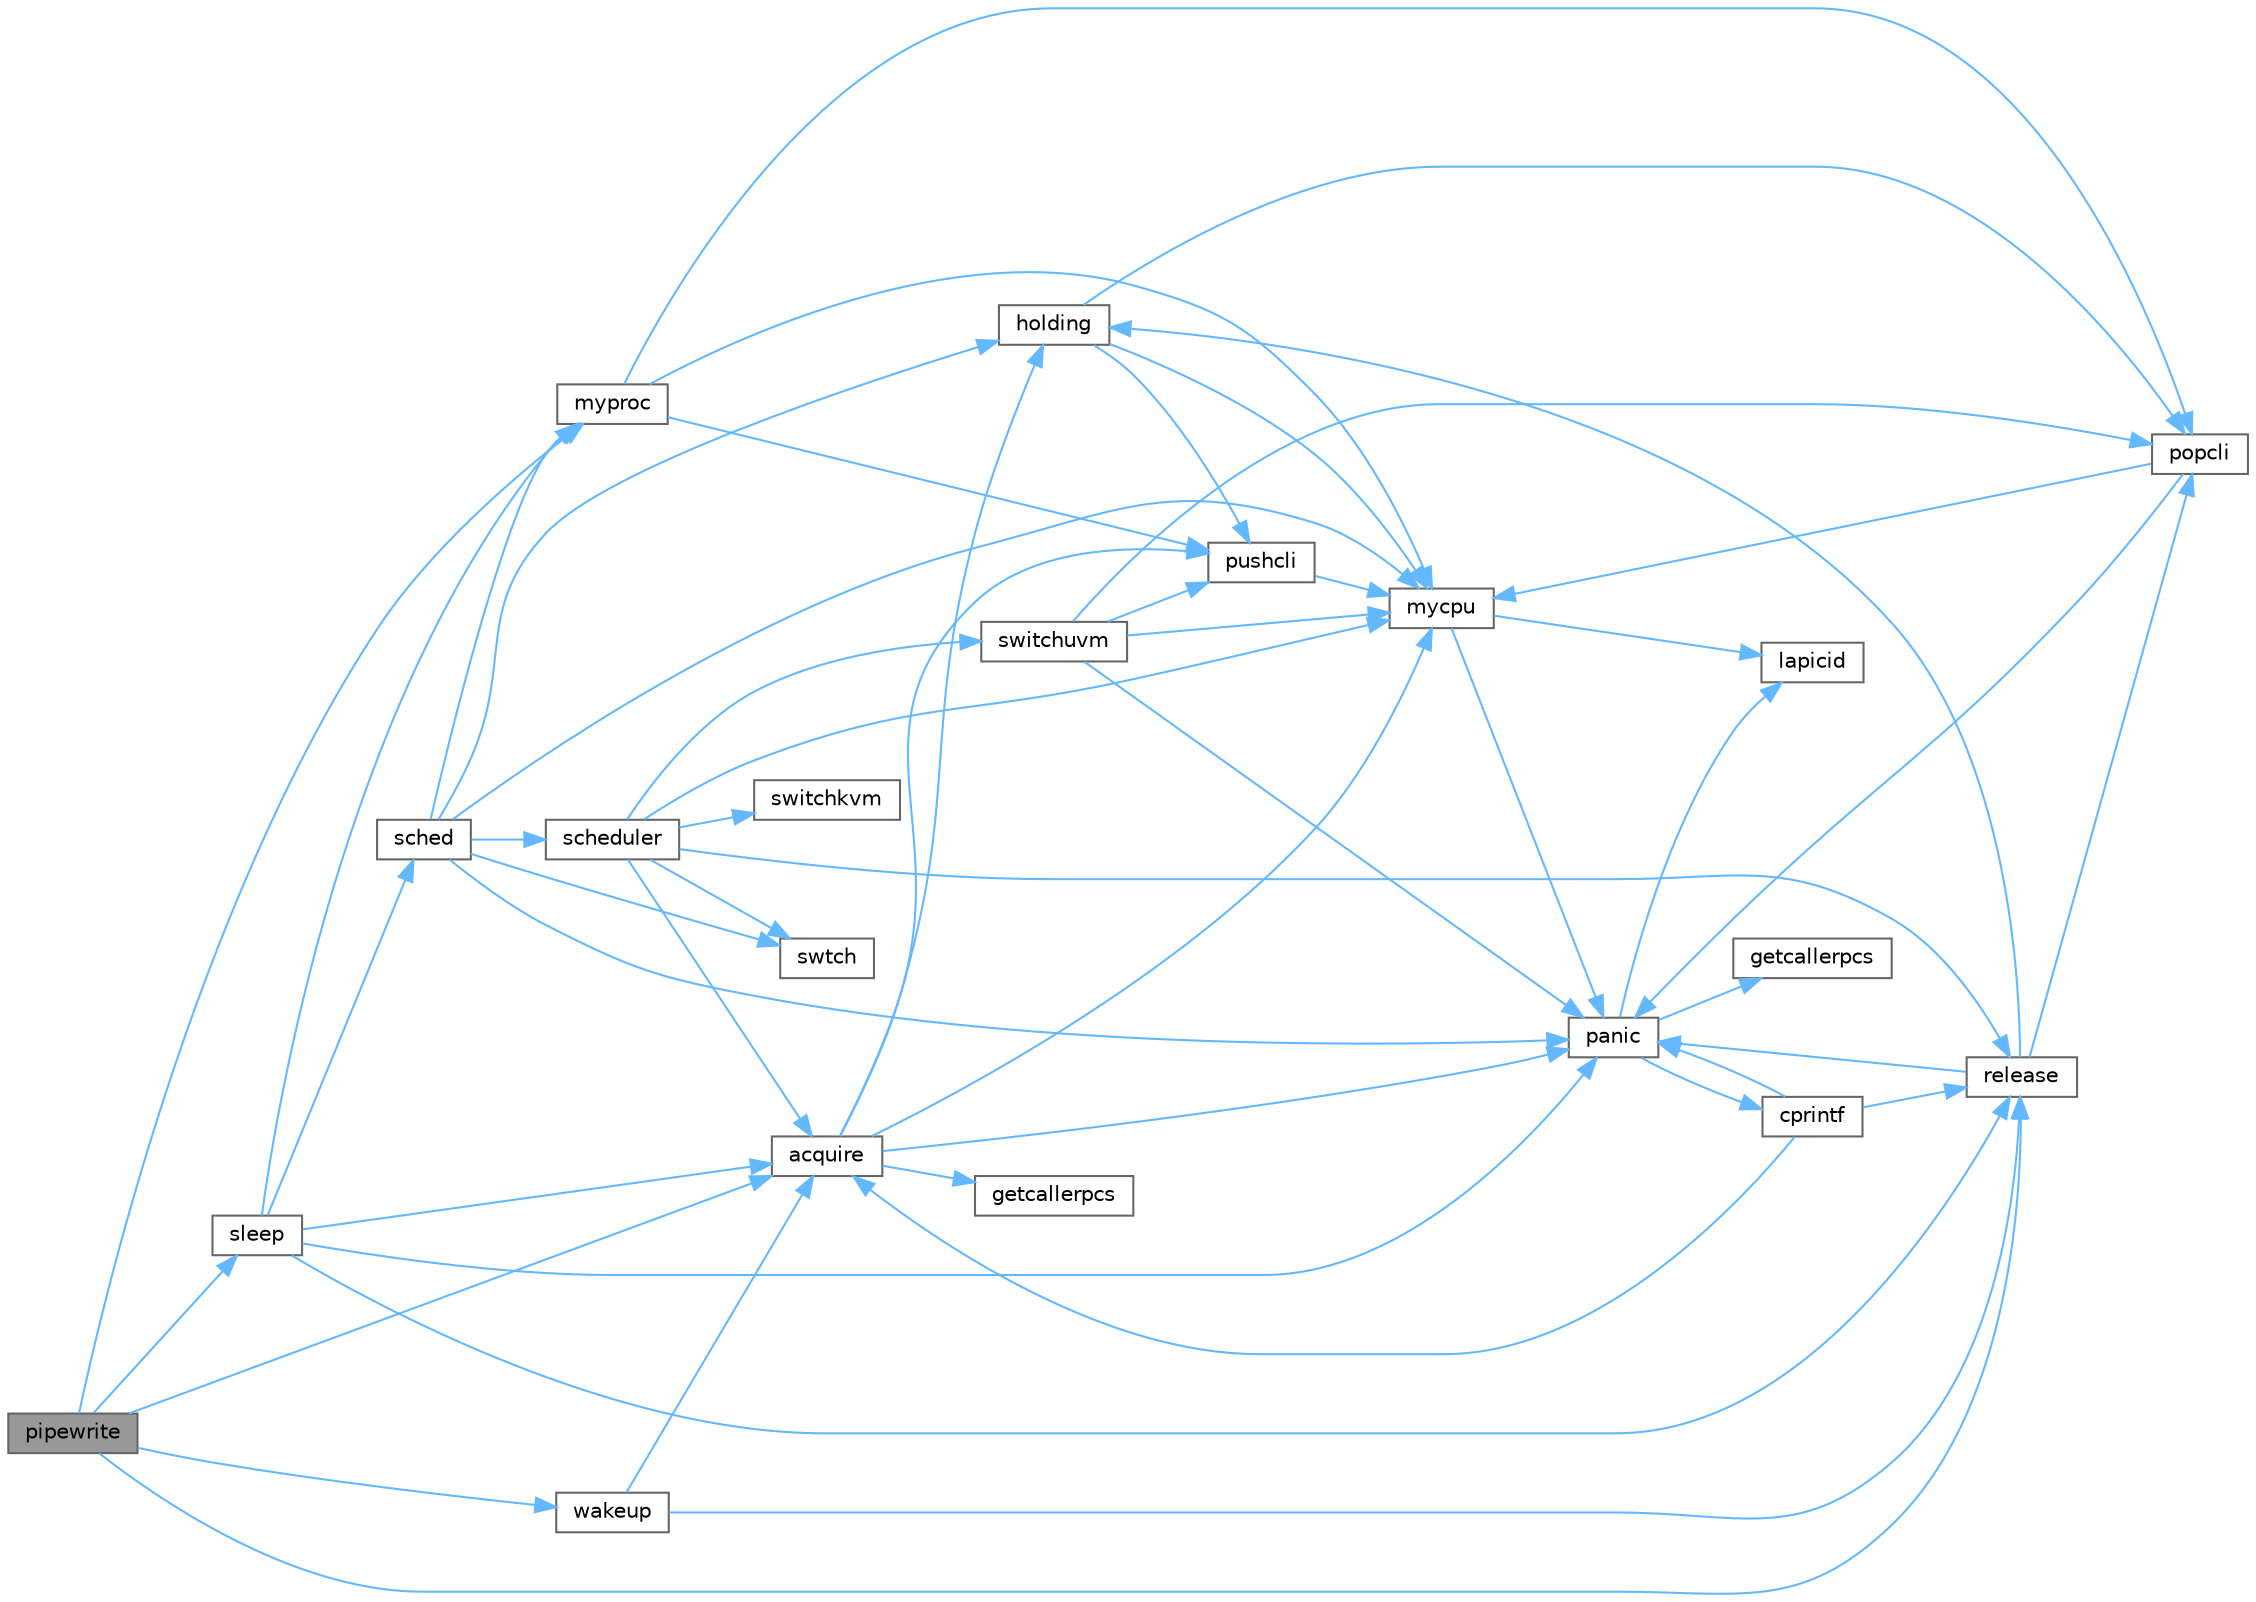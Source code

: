 digraph "pipewrite"
{
 // LATEX_PDF_SIZE
  bgcolor="transparent";
  edge [fontname=Helvetica,fontsize=10,labelfontname=Helvetica,labelfontsize=10];
  node [fontname=Helvetica,fontsize=10,shape=box,height=0.2,width=0.4];
  rankdir="LR";
  Node1 [id="Node000001",label="pipewrite",height=0.2,width=0.4,color="gray40", fillcolor="grey60", style="filled", fontcolor="black",tooltip=" "];
  Node1 -> Node2 [id="edge54_Node000001_Node000002",color="steelblue1",style="solid",tooltip=" "];
  Node2 [id="Node000002",label="acquire",height=0.2,width=0.4,color="grey40", fillcolor="white", style="filled",URL="$d3/d2d/spinlock_8c.html#aed377f16a085b00de3a4b32392adbdfb",tooltip=" "];
  Node2 -> Node3 [id="edge55_Node000002_Node000003",color="steelblue1",style="solid",tooltip=" "];
  Node3 [id="Node000003",label="getcallerpcs",height=0.2,width=0.4,color="grey40", fillcolor="white", style="filled",URL="$d3/d2d/spinlock_8c.html#a6ac35304ea80f01086b47edcc2328010",tooltip=" "];
  Node2 -> Node4 [id="edge56_Node000002_Node000004",color="steelblue1",style="solid",tooltip=" "];
  Node4 [id="Node000004",label="holding",height=0.2,width=0.4,color="grey40", fillcolor="white", style="filled",URL="$d3/d2d/spinlock_8c.html#aea48df3e5cfb903179ad3dc78ab502d9",tooltip=" "];
  Node4 -> Node5 [id="edge57_Node000004_Node000005",color="steelblue1",style="solid",tooltip=" "];
  Node5 [id="Node000005",label="mycpu",height=0.2,width=0.4,color="grey40", fillcolor="white", style="filled",URL="$d3/dda/proc_8c.html#ad427959ad025dabd8cd393b27ec39160",tooltip=" "];
  Node5 -> Node6 [id="edge58_Node000005_Node000006",color="steelblue1",style="solid",tooltip=" "];
  Node6 [id="Node000006",label="lapicid",height=0.2,width=0.4,color="grey40", fillcolor="white", style="filled",URL="$dc/df6/lapic_8c.html#a627f7996b64f99d885244a5102c85164",tooltip=" "];
  Node5 -> Node7 [id="edge59_Node000005_Node000007",color="steelblue1",style="solid",tooltip=" "];
  Node7 [id="Node000007",label="panic",height=0.2,width=0.4,color="grey40", fillcolor="white", style="filled",URL="$d0/d56/console_8c.html#a95c0aca5d6d7487933984f08b189917a",tooltip=" "];
  Node7 -> Node8 [id="edge60_Node000007_Node000008",color="steelblue1",style="solid",tooltip=" "];
  Node8 [id="Node000008",label="cprintf",height=0.2,width=0.4,color="grey40", fillcolor="white", style="filled",URL="$d0/d56/console_8c.html#a90f0742d846503e4ed1804f1df421ec6",tooltip=" "];
  Node8 -> Node2 [id="edge61_Node000008_Node000002",color="steelblue1",style="solid",tooltip=" "];
  Node8 -> Node7 [id="edge62_Node000008_Node000007",color="steelblue1",style="solid",tooltip=" "];
  Node8 -> Node9 [id="edge63_Node000008_Node000009",color="steelblue1",style="solid",tooltip=" "];
  Node9 [id="Node000009",label="release",height=0.2,width=0.4,color="grey40", fillcolor="white", style="filled",URL="$d3/d2d/spinlock_8c.html#a1cee376aa9a00e754bf5481cd5f3d97b",tooltip=" "];
  Node9 -> Node4 [id="edge64_Node000009_Node000004",color="steelblue1",style="solid",tooltip=" "];
  Node9 -> Node7 [id="edge65_Node000009_Node000007",color="steelblue1",style="solid",tooltip=" "];
  Node9 -> Node10 [id="edge66_Node000009_Node000010",color="steelblue1",style="solid",tooltip=" "];
  Node10 [id="Node000010",label="popcli",height=0.2,width=0.4,color="grey40", fillcolor="white", style="filled",URL="$d3/d2d/spinlock_8c.html#ae3424f669269fef400ce29c3aeb43fdb",tooltip=" "];
  Node10 -> Node5 [id="edge67_Node000010_Node000005",color="steelblue1",style="solid",tooltip=" "];
  Node10 -> Node7 [id="edge68_Node000010_Node000007",color="steelblue1",style="solid",tooltip=" "];
  Node7 -> Node11 [id="edge69_Node000007_Node000011",color="steelblue1",style="solid",tooltip=" "];
  Node11 [id="Node000011",label="getcallerpcs",height=0.2,width=0.4,color="grey40", fillcolor="white", style="filled",URL="$d5/d64/defs_8h.html#a4105de9e2969515d6c6c795c4386f69f",tooltip=" "];
  Node7 -> Node6 [id="edge70_Node000007_Node000006",color="steelblue1",style="solid",tooltip=" "];
  Node4 -> Node10 [id="edge71_Node000004_Node000010",color="steelblue1",style="solid",tooltip=" "];
  Node4 -> Node12 [id="edge72_Node000004_Node000012",color="steelblue1",style="solid",tooltip=" "];
  Node12 [id="Node000012",label="pushcli",height=0.2,width=0.4,color="grey40", fillcolor="white", style="filled",URL="$d3/d2d/spinlock_8c.html#a206b749d1b7768dadce61cbcde7e0f1c",tooltip=" "];
  Node12 -> Node5 [id="edge73_Node000012_Node000005",color="steelblue1",style="solid",tooltip=" "];
  Node2 -> Node5 [id="edge74_Node000002_Node000005",color="steelblue1",style="solid",tooltip=" "];
  Node2 -> Node7 [id="edge75_Node000002_Node000007",color="steelblue1",style="solid",tooltip=" "];
  Node2 -> Node12 [id="edge76_Node000002_Node000012",color="steelblue1",style="solid",tooltip=" "];
  Node1 -> Node13 [id="edge77_Node000001_Node000013",color="steelblue1",style="solid",tooltip=" "];
  Node13 [id="Node000013",label="myproc",height=0.2,width=0.4,color="grey40", fillcolor="white", style="filled",URL="$d3/dda/proc_8c.html#a41af0935f3989aae450cf8988cd9c3a9",tooltip=" "];
  Node13 -> Node5 [id="edge78_Node000013_Node000005",color="steelblue1",style="solid",tooltip=" "];
  Node13 -> Node10 [id="edge79_Node000013_Node000010",color="steelblue1",style="solid",tooltip=" "];
  Node13 -> Node12 [id="edge80_Node000013_Node000012",color="steelblue1",style="solid",tooltip=" "];
  Node1 -> Node9 [id="edge81_Node000001_Node000009",color="steelblue1",style="solid",tooltip=" "];
  Node1 -> Node14 [id="edge82_Node000001_Node000014",color="steelblue1",style="solid",tooltip=" "];
  Node14 [id="Node000014",label="sleep",height=0.2,width=0.4,color="grey40", fillcolor="white", style="filled",URL="$d3/dda/proc_8c.html#ae70cc0370342e46f6db3bec367232457",tooltip=" "];
  Node14 -> Node2 [id="edge83_Node000014_Node000002",color="steelblue1",style="solid",tooltip=" "];
  Node14 -> Node13 [id="edge84_Node000014_Node000013",color="steelblue1",style="solid",tooltip=" "];
  Node14 -> Node7 [id="edge85_Node000014_Node000007",color="steelblue1",style="solid",tooltip=" "];
  Node14 -> Node9 [id="edge86_Node000014_Node000009",color="steelblue1",style="solid",tooltip=" "];
  Node14 -> Node15 [id="edge87_Node000014_Node000015",color="steelblue1",style="solid",tooltip=" "];
  Node15 [id="Node000015",label="sched",height=0.2,width=0.4,color="grey40", fillcolor="white", style="filled",URL="$d3/dda/proc_8c.html#ad788da91743c333b5bed7c4a0dd12365",tooltip=" "];
  Node15 -> Node4 [id="edge88_Node000015_Node000004",color="steelblue1",style="solid",tooltip=" "];
  Node15 -> Node5 [id="edge89_Node000015_Node000005",color="steelblue1",style="solid",tooltip=" "];
  Node15 -> Node13 [id="edge90_Node000015_Node000013",color="steelblue1",style="solid",tooltip=" "];
  Node15 -> Node7 [id="edge91_Node000015_Node000007",color="steelblue1",style="solid",tooltip=" "];
  Node15 -> Node16 [id="edge92_Node000015_Node000016",color="steelblue1",style="solid",tooltip=" "];
  Node16 [id="Node000016",label="scheduler",height=0.2,width=0.4,color="grey40", fillcolor="white", style="filled",URL="$d3/dda/proc_8c.html#a9fa00b0be5d3c4781048861e2506eb63",tooltip=" "];
  Node16 -> Node2 [id="edge93_Node000016_Node000002",color="steelblue1",style="solid",tooltip=" "];
  Node16 -> Node5 [id="edge94_Node000016_Node000005",color="steelblue1",style="solid",tooltip=" "];
  Node16 -> Node9 [id="edge95_Node000016_Node000009",color="steelblue1",style="solid",tooltip=" "];
  Node16 -> Node17 [id="edge96_Node000016_Node000017",color="steelblue1",style="solid",tooltip=" "];
  Node17 [id="Node000017",label="switchkvm",height=0.2,width=0.4,color="grey40", fillcolor="white", style="filled",URL="$de/de9/vm_8c.html#a02ca0670bc1fe12e38453082631ff360",tooltip=" "];
  Node16 -> Node18 [id="edge97_Node000016_Node000018",color="steelblue1",style="solid",tooltip=" "];
  Node18 [id="Node000018",label="switchuvm",height=0.2,width=0.4,color="grey40", fillcolor="white", style="filled",URL="$de/de9/vm_8c.html#a87c90f0ab2a1b11c2b55f4e483bb8493",tooltip=" "];
  Node18 -> Node5 [id="edge98_Node000018_Node000005",color="steelblue1",style="solid",tooltip=" "];
  Node18 -> Node7 [id="edge99_Node000018_Node000007",color="steelblue1",style="solid",tooltip=" "];
  Node18 -> Node10 [id="edge100_Node000018_Node000010",color="steelblue1",style="solid",tooltip=" "];
  Node18 -> Node12 [id="edge101_Node000018_Node000012",color="steelblue1",style="solid",tooltip=" "];
  Node16 -> Node19 [id="edge102_Node000016_Node000019",color="steelblue1",style="solid",tooltip=" "];
  Node19 [id="Node000019",label="swtch",height=0.2,width=0.4,color="grey40", fillcolor="white", style="filled",URL="$d5/d64/defs_8h.html#a1d9e7047d3dfb57809a2541d8387705e",tooltip=" "];
  Node15 -> Node19 [id="edge103_Node000015_Node000019",color="steelblue1",style="solid",tooltip=" "];
  Node1 -> Node20 [id="edge104_Node000001_Node000020",color="steelblue1",style="solid",tooltip=" "];
  Node20 [id="Node000020",label="wakeup",height=0.2,width=0.4,color="grey40", fillcolor="white", style="filled",URL="$d3/dda/proc_8c.html#a4a34d9f03e436cfa09b88f735f6ee952",tooltip=" "];
  Node20 -> Node2 [id="edge105_Node000020_Node000002",color="steelblue1",style="solid",tooltip=" "];
  Node20 -> Node9 [id="edge106_Node000020_Node000009",color="steelblue1",style="solid",tooltip=" "];
}
